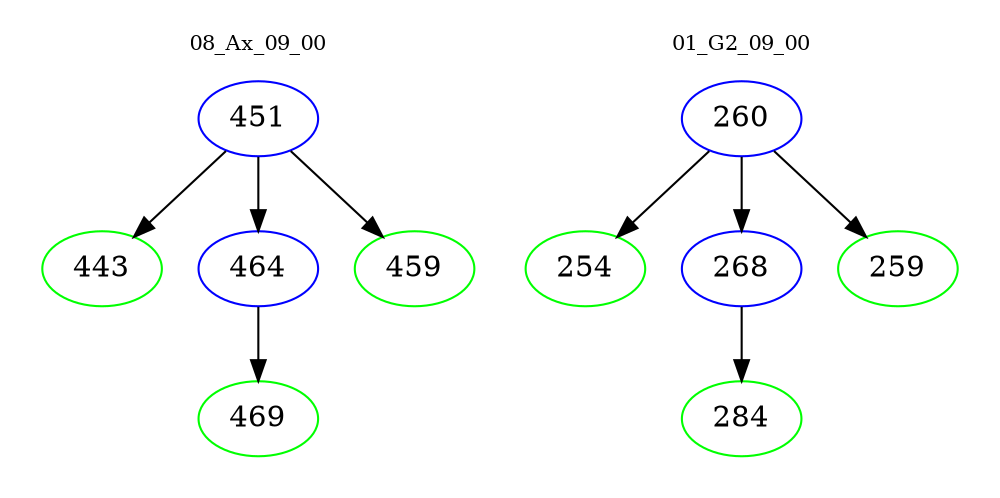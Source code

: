 digraph{
subgraph cluster_0 {
color = white
label = "08_Ax_09_00";
fontsize=10;
T0_451 [label="451", color="blue"]
T0_451 -> T0_443 [color="black"]
T0_443 [label="443", color="green"]
T0_451 -> T0_464 [color="black"]
T0_464 [label="464", color="blue"]
T0_464 -> T0_469 [color="black"]
T0_469 [label="469", color="green"]
T0_451 -> T0_459 [color="black"]
T0_459 [label="459", color="green"]
}
subgraph cluster_1 {
color = white
label = "01_G2_09_00";
fontsize=10;
T1_260 [label="260", color="blue"]
T1_260 -> T1_254 [color="black"]
T1_254 [label="254", color="green"]
T1_260 -> T1_268 [color="black"]
T1_268 [label="268", color="blue"]
T1_268 -> T1_284 [color="black"]
T1_284 [label="284", color="green"]
T1_260 -> T1_259 [color="black"]
T1_259 [label="259", color="green"]
}
}
